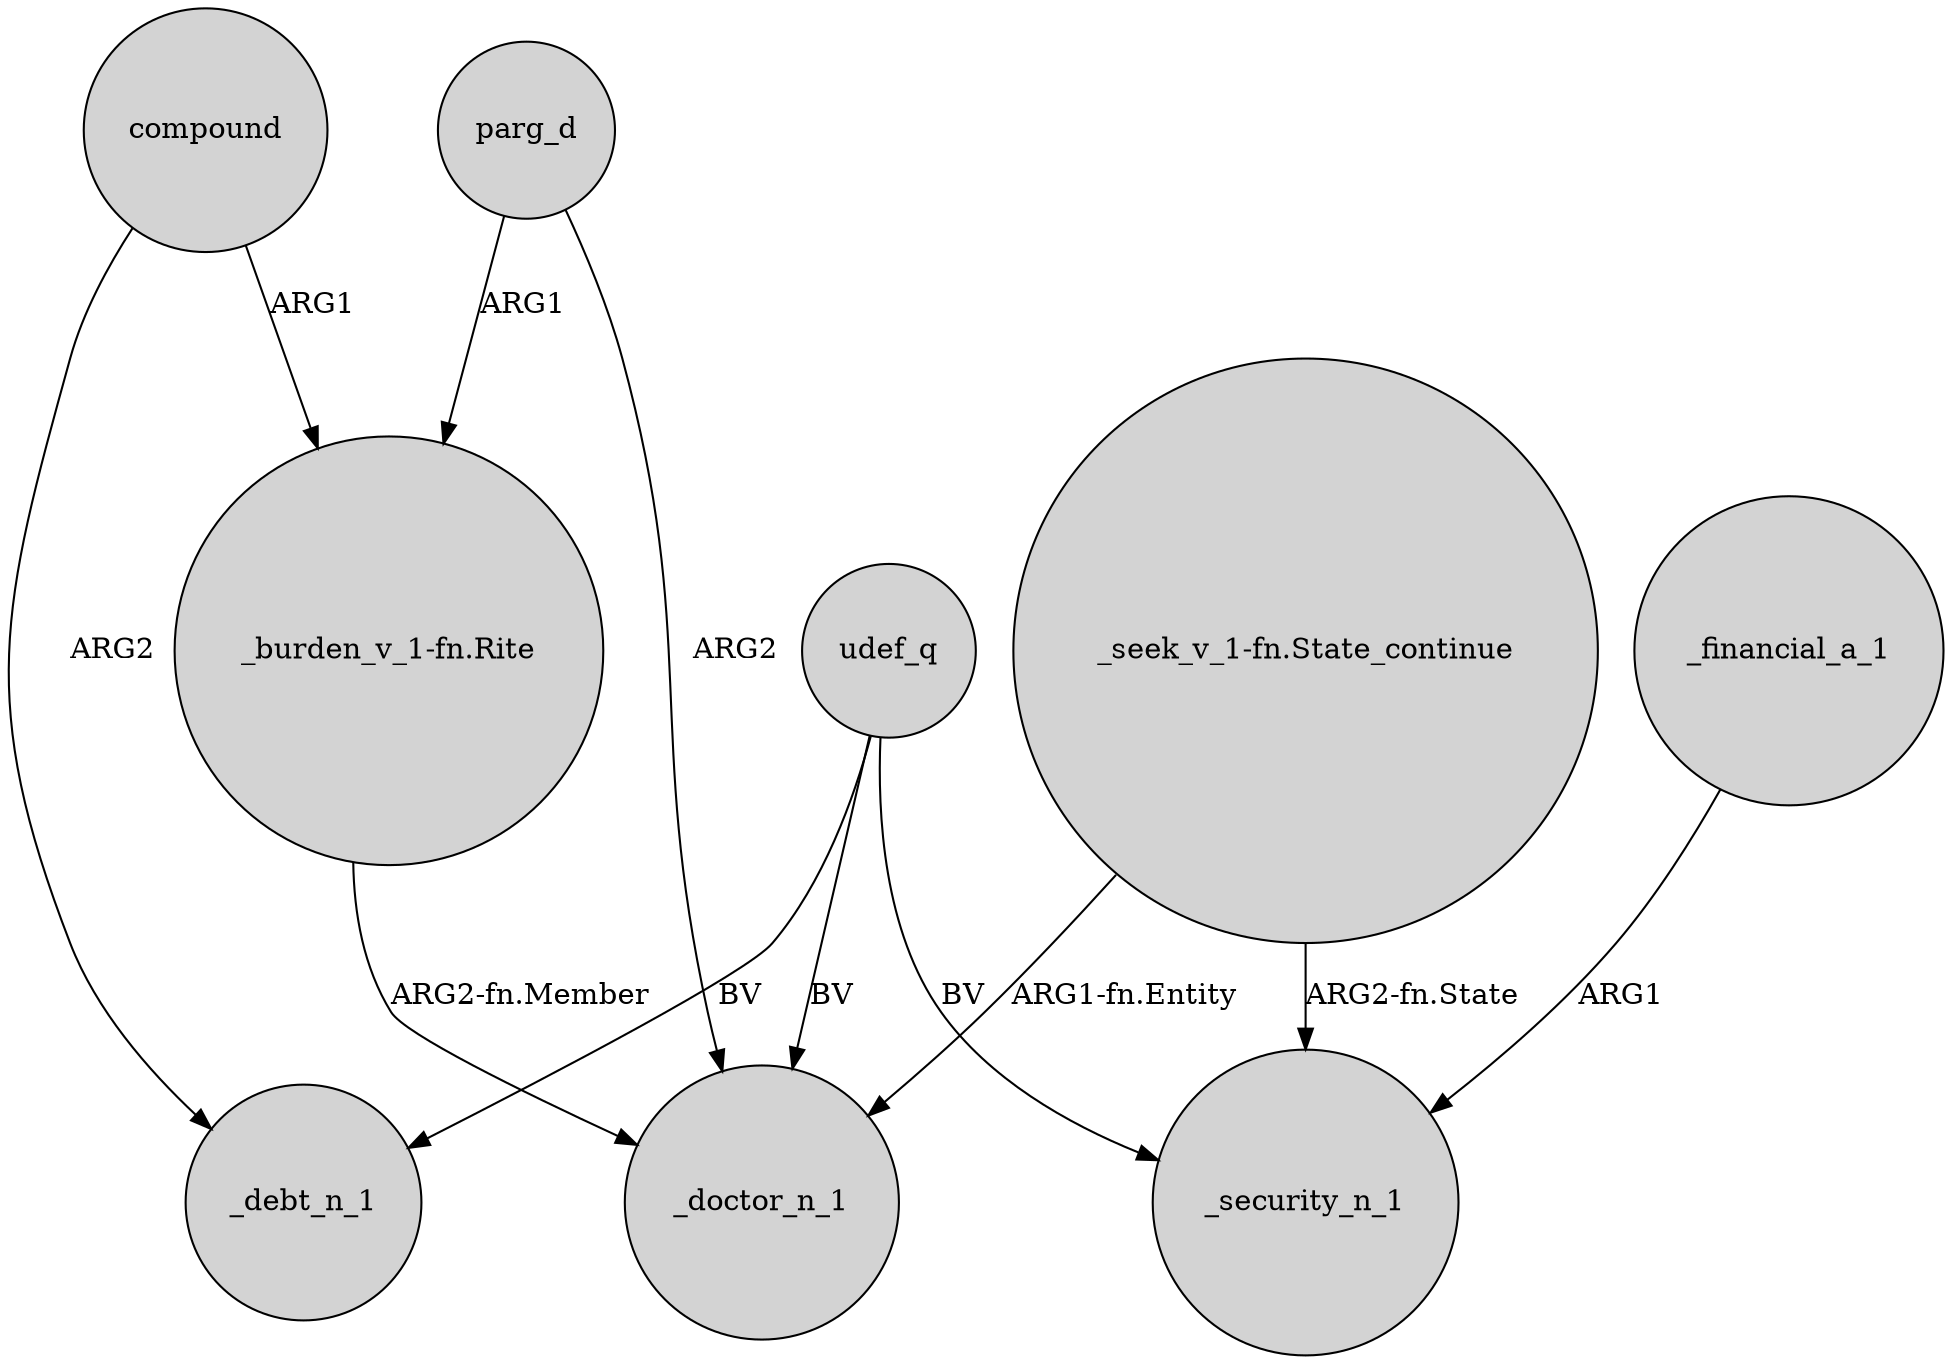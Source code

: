 digraph {
	node [shape=circle style=filled]
	udef_q -> _debt_n_1 [label=BV]
	compound -> "_burden_v_1-fn.Rite" [label=ARG1]
	udef_q -> _security_n_1 [label=BV]
	"_seek_v_1-fn.State_continue" -> _doctor_n_1 [label="ARG1-fn.Entity"]
	parg_d -> _doctor_n_1 [label=ARG2]
	_financial_a_1 -> _security_n_1 [label=ARG1]
	"_burden_v_1-fn.Rite" -> _doctor_n_1 [label="ARG2-fn.Member"]
	"_seek_v_1-fn.State_continue" -> _security_n_1 [label="ARG2-fn.State"]
	udef_q -> _doctor_n_1 [label=BV]
	parg_d -> "_burden_v_1-fn.Rite" [label=ARG1]
	compound -> _debt_n_1 [label=ARG2]
}

